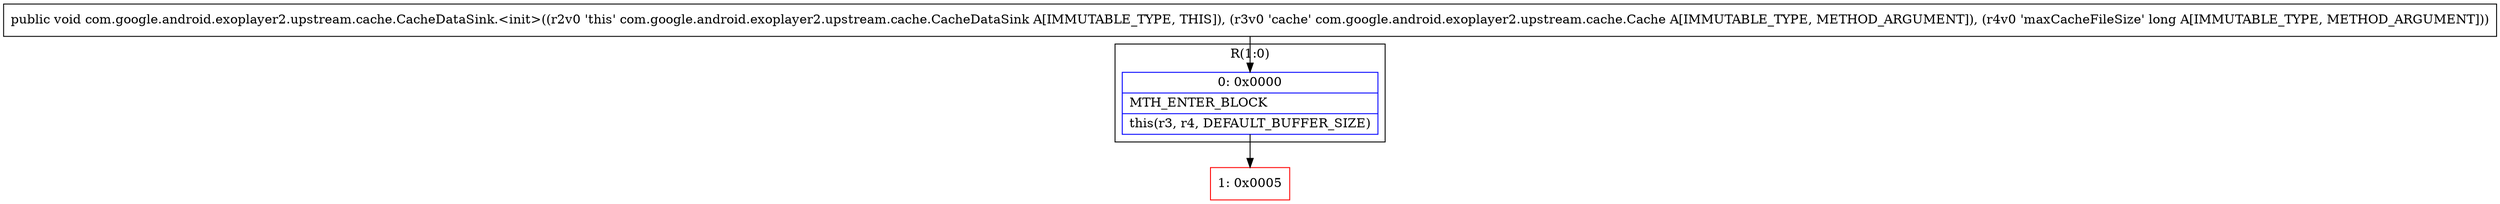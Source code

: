 digraph "CFG forcom.google.android.exoplayer2.upstream.cache.CacheDataSink.\<init\>(Lcom\/google\/android\/exoplayer2\/upstream\/cache\/Cache;J)V" {
subgraph cluster_Region_911971056 {
label = "R(1:0)";
node [shape=record,color=blue];
Node_0 [shape=record,label="{0\:\ 0x0000|MTH_ENTER_BLOCK\l|this(r3, r4, DEFAULT_BUFFER_SIZE)\l}"];
}
Node_1 [shape=record,color=red,label="{1\:\ 0x0005}"];
MethodNode[shape=record,label="{public void com.google.android.exoplayer2.upstream.cache.CacheDataSink.\<init\>((r2v0 'this' com.google.android.exoplayer2.upstream.cache.CacheDataSink A[IMMUTABLE_TYPE, THIS]), (r3v0 'cache' com.google.android.exoplayer2.upstream.cache.Cache A[IMMUTABLE_TYPE, METHOD_ARGUMENT]), (r4v0 'maxCacheFileSize' long A[IMMUTABLE_TYPE, METHOD_ARGUMENT])) }"];
MethodNode -> Node_0;
Node_0 -> Node_1;
}

